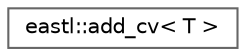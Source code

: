 digraph "类继承关系图"
{
 // LATEX_PDF_SIZE
  bgcolor="transparent";
  edge [fontname=Helvetica,fontsize=10,labelfontname=Helvetica,labelfontsize=10];
  node [fontname=Helvetica,fontsize=10,shape=box,height=0.2,width=0.4];
  rankdir="LR";
  Node0 [id="Node000000",label="eastl::add_cv\< T \>",height=0.2,width=0.4,color="grey40", fillcolor="white", style="filled",URL="$structeastl_1_1add__cv.html",tooltip=" "];
}
